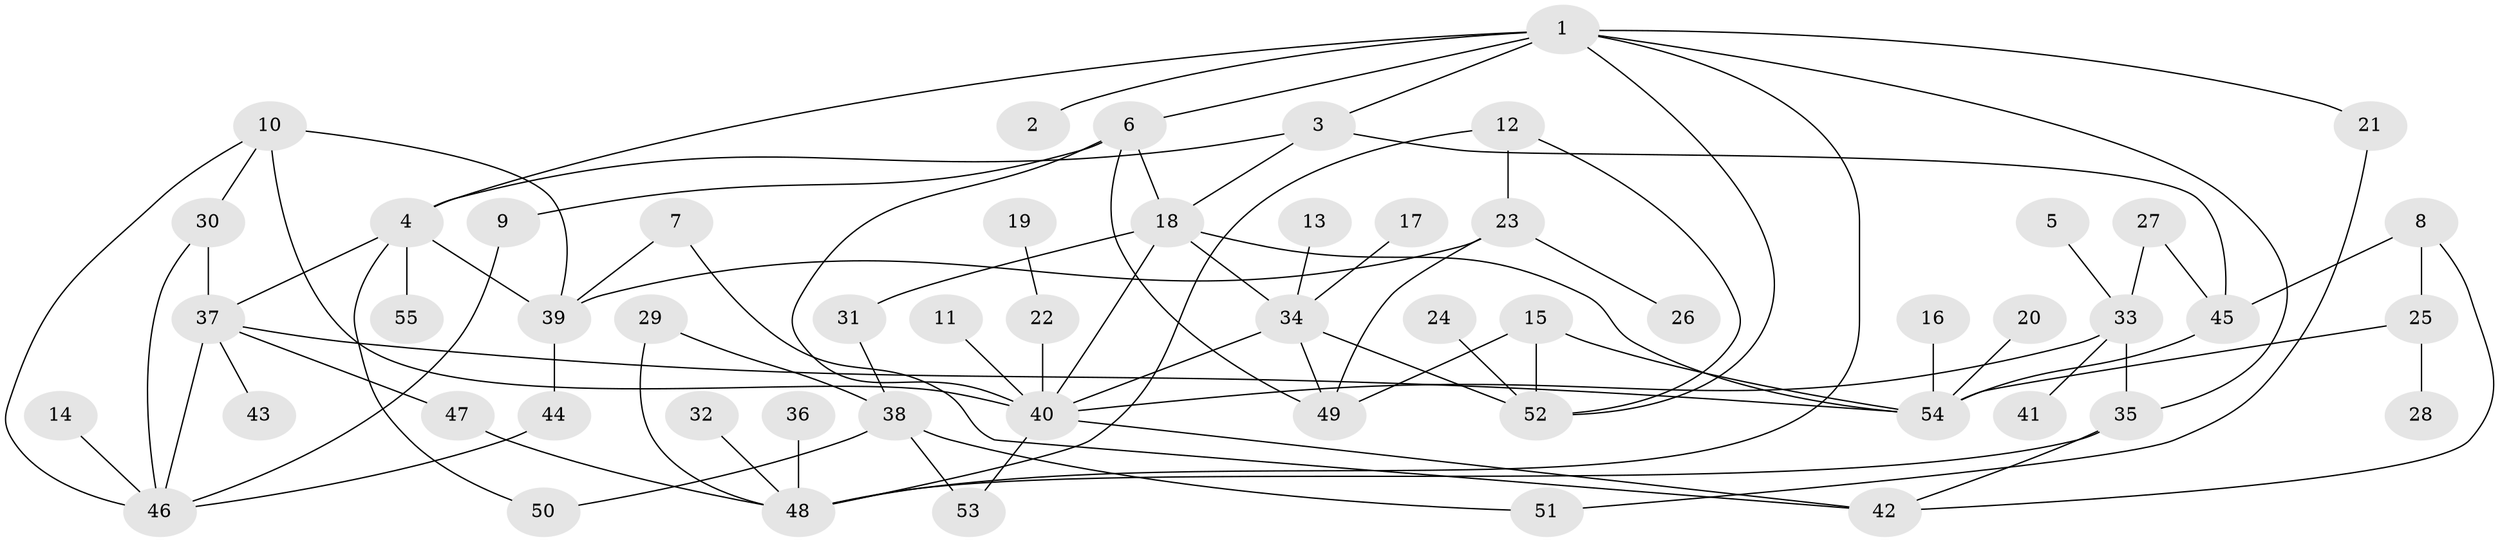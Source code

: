 // original degree distribution, {5: 0.05454545454545454, 8: 0.00909090909090909, 4: 0.09090909090909091, 9: 0.00909090909090909, 7: 0.02727272727272727, 3: 0.21818181818181817, 1: 0.3090909090909091, 6: 0.01818181818181818, 2: 0.2636363636363636}
// Generated by graph-tools (version 1.1) at 2025/49/03/09/25 03:49:23]
// undirected, 55 vertices, 85 edges
graph export_dot {
graph [start="1"]
  node [color=gray90,style=filled];
  1;
  2;
  3;
  4;
  5;
  6;
  7;
  8;
  9;
  10;
  11;
  12;
  13;
  14;
  15;
  16;
  17;
  18;
  19;
  20;
  21;
  22;
  23;
  24;
  25;
  26;
  27;
  28;
  29;
  30;
  31;
  32;
  33;
  34;
  35;
  36;
  37;
  38;
  39;
  40;
  41;
  42;
  43;
  44;
  45;
  46;
  47;
  48;
  49;
  50;
  51;
  52;
  53;
  54;
  55;
  1 -- 2 [weight=1.0];
  1 -- 3 [weight=1.0];
  1 -- 4 [weight=1.0];
  1 -- 6 [weight=1.0];
  1 -- 21 [weight=1.0];
  1 -- 35 [weight=1.0];
  1 -- 48 [weight=1.0];
  1 -- 52 [weight=1.0];
  3 -- 4 [weight=1.0];
  3 -- 18 [weight=1.0];
  3 -- 45 [weight=1.0];
  4 -- 37 [weight=1.0];
  4 -- 39 [weight=1.0];
  4 -- 50 [weight=1.0];
  4 -- 55 [weight=1.0];
  5 -- 33 [weight=1.0];
  6 -- 9 [weight=1.0];
  6 -- 18 [weight=1.0];
  6 -- 40 [weight=1.0];
  6 -- 49 [weight=1.0];
  7 -- 39 [weight=1.0];
  7 -- 42 [weight=1.0];
  8 -- 25 [weight=1.0];
  8 -- 42 [weight=1.0];
  8 -- 45 [weight=1.0];
  9 -- 46 [weight=1.0];
  10 -- 30 [weight=1.0];
  10 -- 39 [weight=1.0];
  10 -- 40 [weight=1.0];
  10 -- 46 [weight=1.0];
  11 -- 40 [weight=1.0];
  12 -- 23 [weight=1.0];
  12 -- 48 [weight=1.0];
  12 -- 52 [weight=1.0];
  13 -- 34 [weight=1.0];
  14 -- 46 [weight=1.0];
  15 -- 49 [weight=1.0];
  15 -- 52 [weight=1.0];
  15 -- 54 [weight=1.0];
  16 -- 54 [weight=1.0];
  17 -- 34 [weight=1.0];
  18 -- 31 [weight=1.0];
  18 -- 34 [weight=1.0];
  18 -- 40 [weight=1.0];
  18 -- 54 [weight=1.0];
  19 -- 22 [weight=1.0];
  20 -- 54 [weight=1.0];
  21 -- 51 [weight=1.0];
  22 -- 40 [weight=1.0];
  23 -- 26 [weight=1.0];
  23 -- 39 [weight=1.0];
  23 -- 49 [weight=1.0];
  24 -- 52 [weight=1.0];
  25 -- 28 [weight=1.0];
  25 -- 54 [weight=1.0];
  27 -- 33 [weight=1.0];
  27 -- 45 [weight=1.0];
  29 -- 38 [weight=1.0];
  29 -- 48 [weight=1.0];
  30 -- 37 [weight=1.0];
  30 -- 46 [weight=1.0];
  31 -- 38 [weight=1.0];
  32 -- 48 [weight=1.0];
  33 -- 35 [weight=1.0];
  33 -- 40 [weight=1.0];
  33 -- 41 [weight=1.0];
  34 -- 40 [weight=1.0];
  34 -- 49 [weight=1.0];
  34 -- 52 [weight=1.0];
  35 -- 42 [weight=1.0];
  35 -- 48 [weight=1.0];
  36 -- 48 [weight=1.0];
  37 -- 43 [weight=1.0];
  37 -- 46 [weight=1.0];
  37 -- 47 [weight=1.0];
  37 -- 54 [weight=1.0];
  38 -- 50 [weight=1.0];
  38 -- 51 [weight=1.0];
  38 -- 53 [weight=1.0];
  39 -- 44 [weight=1.0];
  40 -- 42 [weight=1.0];
  40 -- 53 [weight=1.0];
  44 -- 46 [weight=1.0];
  45 -- 54 [weight=2.0];
  47 -- 48 [weight=1.0];
}
